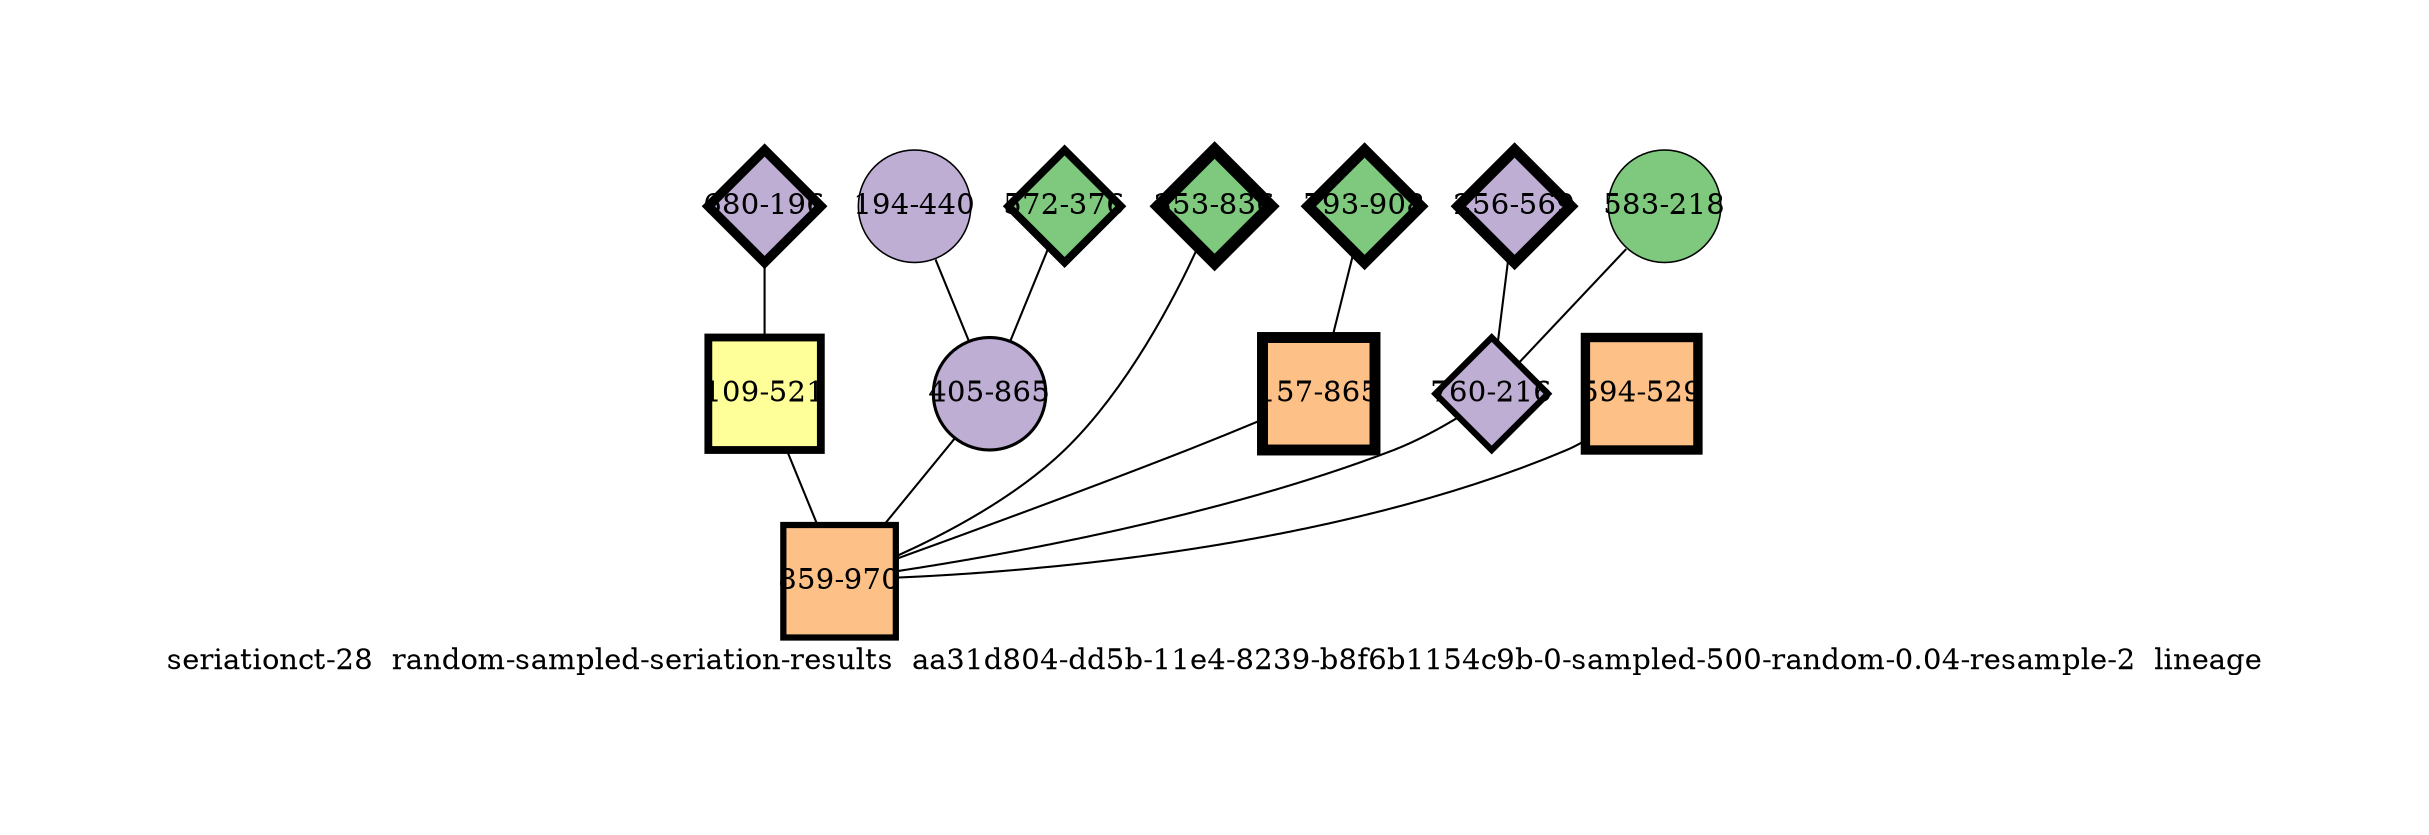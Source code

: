 strict graph "seriationct-28  random-sampled-seriation-results  aa31d804-dd5b-11e4-8239-b8f6b1154c9b-0-sampled-500-random-0.04-resample-2  lineage" {
labelloc=b;
ratio=auto;
pad="1.0";
label="seriationct-28  random-sampled-seriation-results  aa31d804-dd5b-11e4-8239-b8f6b1154c9b-0-sampled-500-random-0.04-resample-2  lineage";
node [width="0.75", style=filled, fixedsize=true, height="0.75", shape=circle, label=""];
0 [xCoordinate="196.0", appears_in_slice=6, yCoordinate="680.0", colorscheme=accent8, lineage_id=2, short_label="680-196", label="680-196", shape=diamond, cluster_id=1, fillcolor=2, size="500.0", id=1, penwidth="4.5"];
1 [xCoordinate="440.0", appears_in_slice=1, yCoordinate="194.0", colorscheme=accent8, lineage_id=0, short_label="194-440", label="194-440", shape=circle, cluster_id=1, fillcolor=2, size="500.0", id=0, penwidth="0.75"];
2 [xCoordinate="376.0", appears_in_slice=5, yCoordinate="572.0", colorscheme=accent8, lineage_id=2, short_label="572-376", label="572-376", shape=diamond, cluster_id=0, fillcolor=1, size="500.0", id=2, penwidth="3.75"];
3 [xCoordinate="569.0", appears_in_slice=7, yCoordinate="256.0", colorscheme=accent8, lineage_id=2, short_label="256-569", label="256-569", shape=diamond, cluster_id=1, fillcolor=2, size="500.0", id=3, penwidth="5.25"];
4 [xCoordinate="865.0", appears_in_slice=2, yCoordinate="405.0", colorscheme=accent8, lineage_id=0, short_label="405-865", label="405-865", shape=circle, cluster_id=1, fillcolor=2, size="500.0", id=7, penwidth="1.5"];
5 [xCoordinate="836.0", appears_in_slice=8, yCoordinate="353.0", colorscheme=accent8, lineage_id=2, short_label="353-836", label="353-836", shape=diamond, cluster_id=0, fillcolor=1, size="500.0", id=5, penwidth="6.0"];
6 [xCoordinate="521.0", appears_in_slice=5, yCoordinate="109.0", colorscheme=accent8, lineage_id=1, short_label="109-521", label="109-521", shape=square, cluster_id=3, fillcolor=4, size="500.0", id=6, penwidth="3.75"];
7 [xCoordinate="908.0", appears_in_slice=7, yCoordinate="793.0", colorscheme=accent8, lineage_id=2, short_label="793-908", label="793-908", shape=diamond, cluster_id=0, fillcolor=1, size="500.0", id=4, penwidth="5.25"];
8 [xCoordinate="865.0", appears_in_slice=7, yCoordinate="157.0", colorscheme=accent8, lineage_id=1, short_label="157-865", label="157-865", shape=square, cluster_id=2, fillcolor=3, size="500.0", id=8, penwidth="5.25"];
9 [xCoordinate="218.0", appears_in_slice=1, yCoordinate="583.0", colorscheme=accent8, lineage_id=0, short_label="583-218", label="583-218", shape=circle, cluster_id=0, fillcolor=1, size="500.0", id=9, penwidth="0.75"];
10 [xCoordinate="216.0", appears_in_slice=4, yCoordinate="760.0", colorscheme=accent8, lineage_id=2, short_label="760-216", label="760-216", shape=diamond, cluster_id=1, fillcolor=2, size="500.0", id=10, penwidth="3.0"];
11 [xCoordinate="529.0", appears_in_slice=6, yCoordinate="594.0", colorscheme=accent8, lineage_id=1, short_label="594-529", label="594-529", shape=square, cluster_id=2, fillcolor=3, size="500.0", id=11, penwidth="4.5"];
12 [xCoordinate="970.0", appears_in_slice=4, yCoordinate="859.0", colorscheme=accent8, lineage_id=1, short_label="859-970", label="859-970", shape=square, cluster_id=2, fillcolor=3, size="500.0", id=12, penwidth="3.0"];
0 -- 6  [inverseweight="2.55808862265", weight="0.390916870959"];
1 -- 4  [inverseweight="3.02403375634", weight="0.330684139323"];
2 -- 4  [inverseweight="2.63537779742", weight="0.379452236783"];
3 -- 10  [inverseweight="2.28670758589", weight="0.437309958725"];
4 -- 12  [inverseweight="3.28592003099", weight="0.30432876959"];
5 -- 12  [inverseweight="2.9624721029", weight="0.337555921293"];
6 -- 12  [inverseweight="3.18632963709", weight="0.313840723935"];
7 -- 8  [inverseweight="11.4768287201", weight="0.0871320836432"];
8 -- 12  [inverseweight="2.83487529488", weight="0.352749202692"];
9 -- 10  [inverseweight="2.70916172974", weight="0.369117867354"];
10 -- 12  [inverseweight="4.27835137941", weight="0.23373489256"];
11 -- 12  [inverseweight="2.81744919037", weight="0.354930979206"];
}
